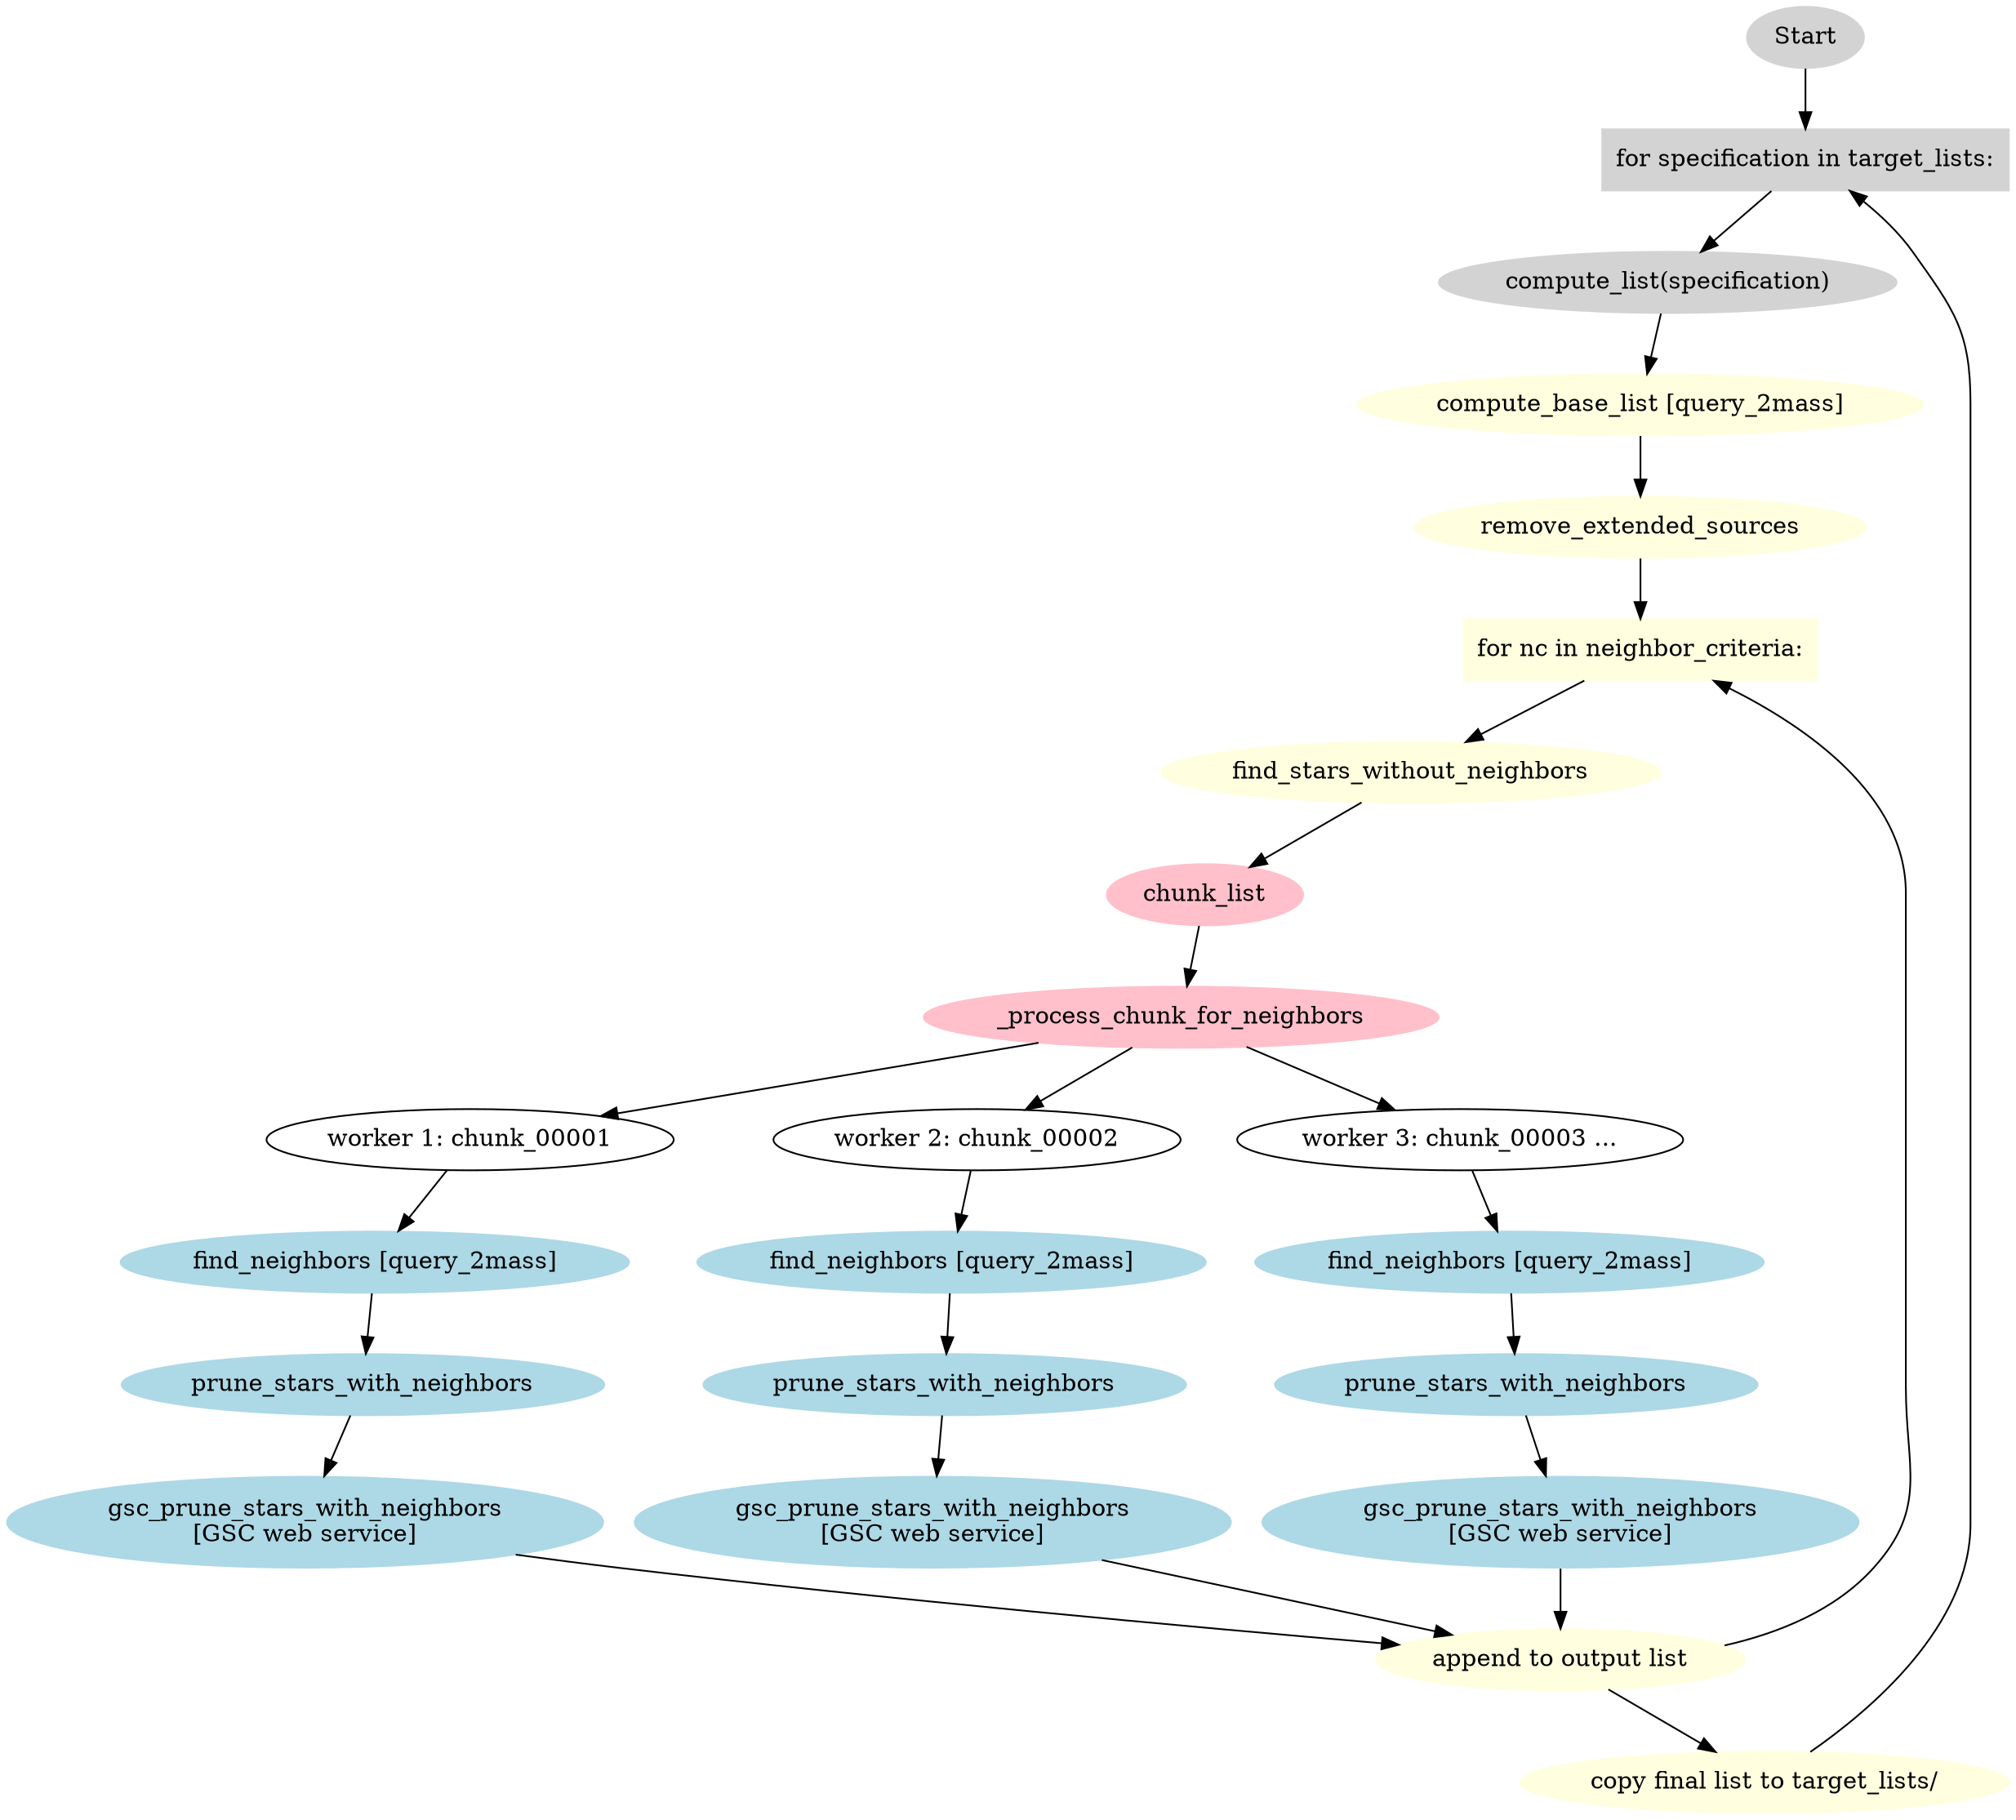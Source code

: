 digraph commstars {
    "for specification in target_lists:" [shape="box"]
    Start [style="filled", color=lightgray]
    "for specification in target_lists:" [style="filled", color=lightgray]
    "compute_list(specification)" [style="filled", color=lightgray]
    "for nc in neighbor_criteria:" [shape="box"]
    compute_base_list [style="filled", color=lightyellow, label="compute_base_list [query_2mass]"]
    remove_extended_sources [style="filled", color=lightyellow]
    "for nc in neighbor_criteria:" [style="filled", color=lightyellow]
    find_stars_without_neighbors [style="filled", color=lightyellow]
    chunk_list [style="filled", color=pink]

    _process_chunk_for_neighbors [style="filled", color=pink]
    find_neighbors1 [label="find_neighbors [query_2mass]", style="filled", color=lightblue]; prune_stars_with_neighbors1 [label="prune_stars_with_neighbors", style="filled", color=lightblue]; gsc_prune_stars_with_neighbors1 [label="gsc_prune_stars_with_neighbors\n[GSC web service]", style="filled", color=lightblue]
    find_neighbors2 [label="find_neighbors [query_2mass]", style="filled", color=lightblue]; prune_stars_with_neighbors2 [label="prune_stars_with_neighbors", style="filled", color=lightblue]; gsc_prune_stars_with_neighbors2 [label="gsc_prune_stars_with_neighbors\n[GSC web service]", style="filled", color=lightblue]
    find_neighbors3 [label="find_neighbors [query_2mass]", style="filled", color=lightblue]; prune_stars_with_neighbors3 [label="prune_stars_with_neighbors", style="filled", color=lightblue]; gsc_prune_stars_with_neighbors3 [label="gsc_prune_stars_with_neighbors\n[GSC web service]", style="filled", color=lightblue]

    "append to output list" [style="filled", color=lightyellow]
    "copy final list to target_lists/" [style="filled", color=lightyellow]

    Start -> "for specification in target_lists:" -> "compute_list(specification)"
    "compute_list(specification)" -> compute_base_list -> remove_extended_sources -> "for nc in neighbor_criteria:"
    "for nc in neighbor_criteria:" -> find_stars_without_neighbors -> chunk_list -> _process_chunk_for_neighbors

    _process_chunk_for_neighbors -> "worker 1: chunk_00001" -> find_neighbors1 -> prune_stars_with_neighbors1 -> gsc_prune_stars_with_neighbors1 -> "append to output list"
    _process_chunk_for_neighbors -> "worker 2: chunk_00002" -> find_neighbors2 -> prune_stars_with_neighbors2 -> gsc_prune_stars_with_neighbors2 -> "append to output list"
    _process_chunk_for_neighbors -> "worker 3: chunk_00003 ..." -> find_neighbors3 -> prune_stars_with_neighbors3 -> gsc_prune_stars_with_neighbors3 -> "append to output list"

    "append to output list" -> "for nc in neighbor_criteria:"
    "append to output list" -> "copy final list to target_lists/"
    "copy final list to target_lists/" -> "for specification in target_lists:"
}